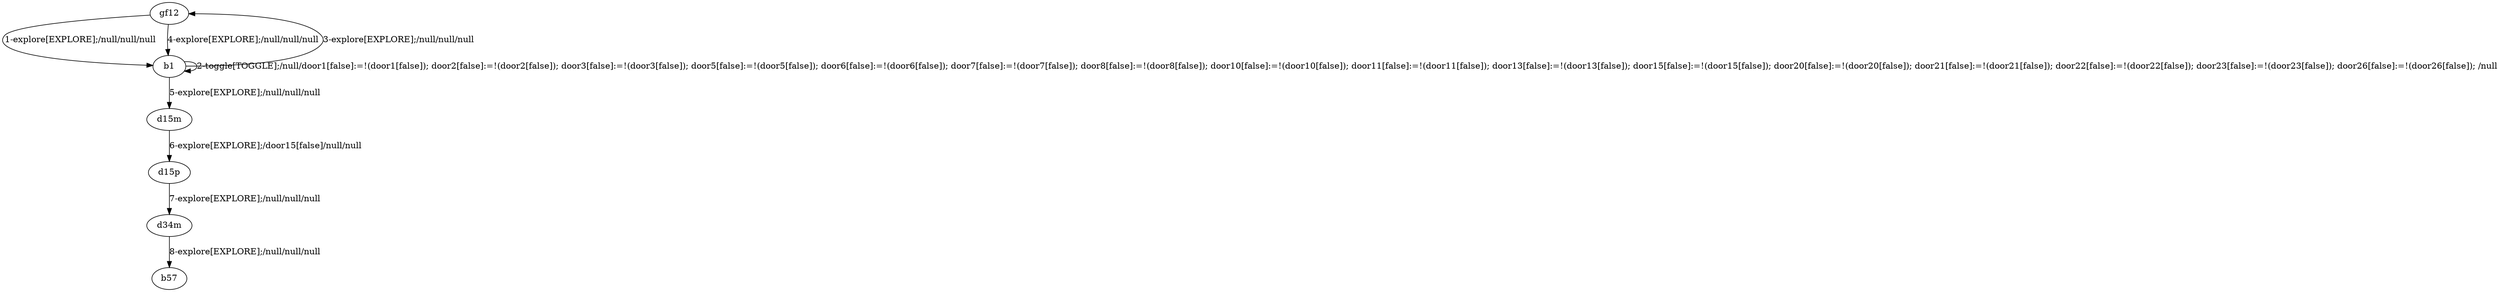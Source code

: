 # Total number of goals covered by this test: 1
# d34m --> b57

digraph g {
"gf12" -> "b1" [label = "1-explore[EXPLORE];/null/null/null"];
"b1" -> "b1" [label = "2-toggle[TOGGLE];/null/door1[false]:=!(door1[false]); door2[false]:=!(door2[false]); door3[false]:=!(door3[false]); door5[false]:=!(door5[false]); door6[false]:=!(door6[false]); door7[false]:=!(door7[false]); door8[false]:=!(door8[false]); door10[false]:=!(door10[false]); door11[false]:=!(door11[false]); door13[false]:=!(door13[false]); door15[false]:=!(door15[false]); door20[false]:=!(door20[false]); door21[false]:=!(door21[false]); door22[false]:=!(door22[false]); door23[false]:=!(door23[false]); door26[false]:=!(door26[false]); /null"];
"b1" -> "gf12" [label = "3-explore[EXPLORE];/null/null/null"];
"gf12" -> "b1" [label = "4-explore[EXPLORE];/null/null/null"];
"b1" -> "d15m" [label = "5-explore[EXPLORE];/null/null/null"];
"d15m" -> "d15p" [label = "6-explore[EXPLORE];/door15[false]/null/null"];
"d15p" -> "d34m" [label = "7-explore[EXPLORE];/null/null/null"];
"d34m" -> "b57" [label = "8-explore[EXPLORE];/null/null/null"];
}
